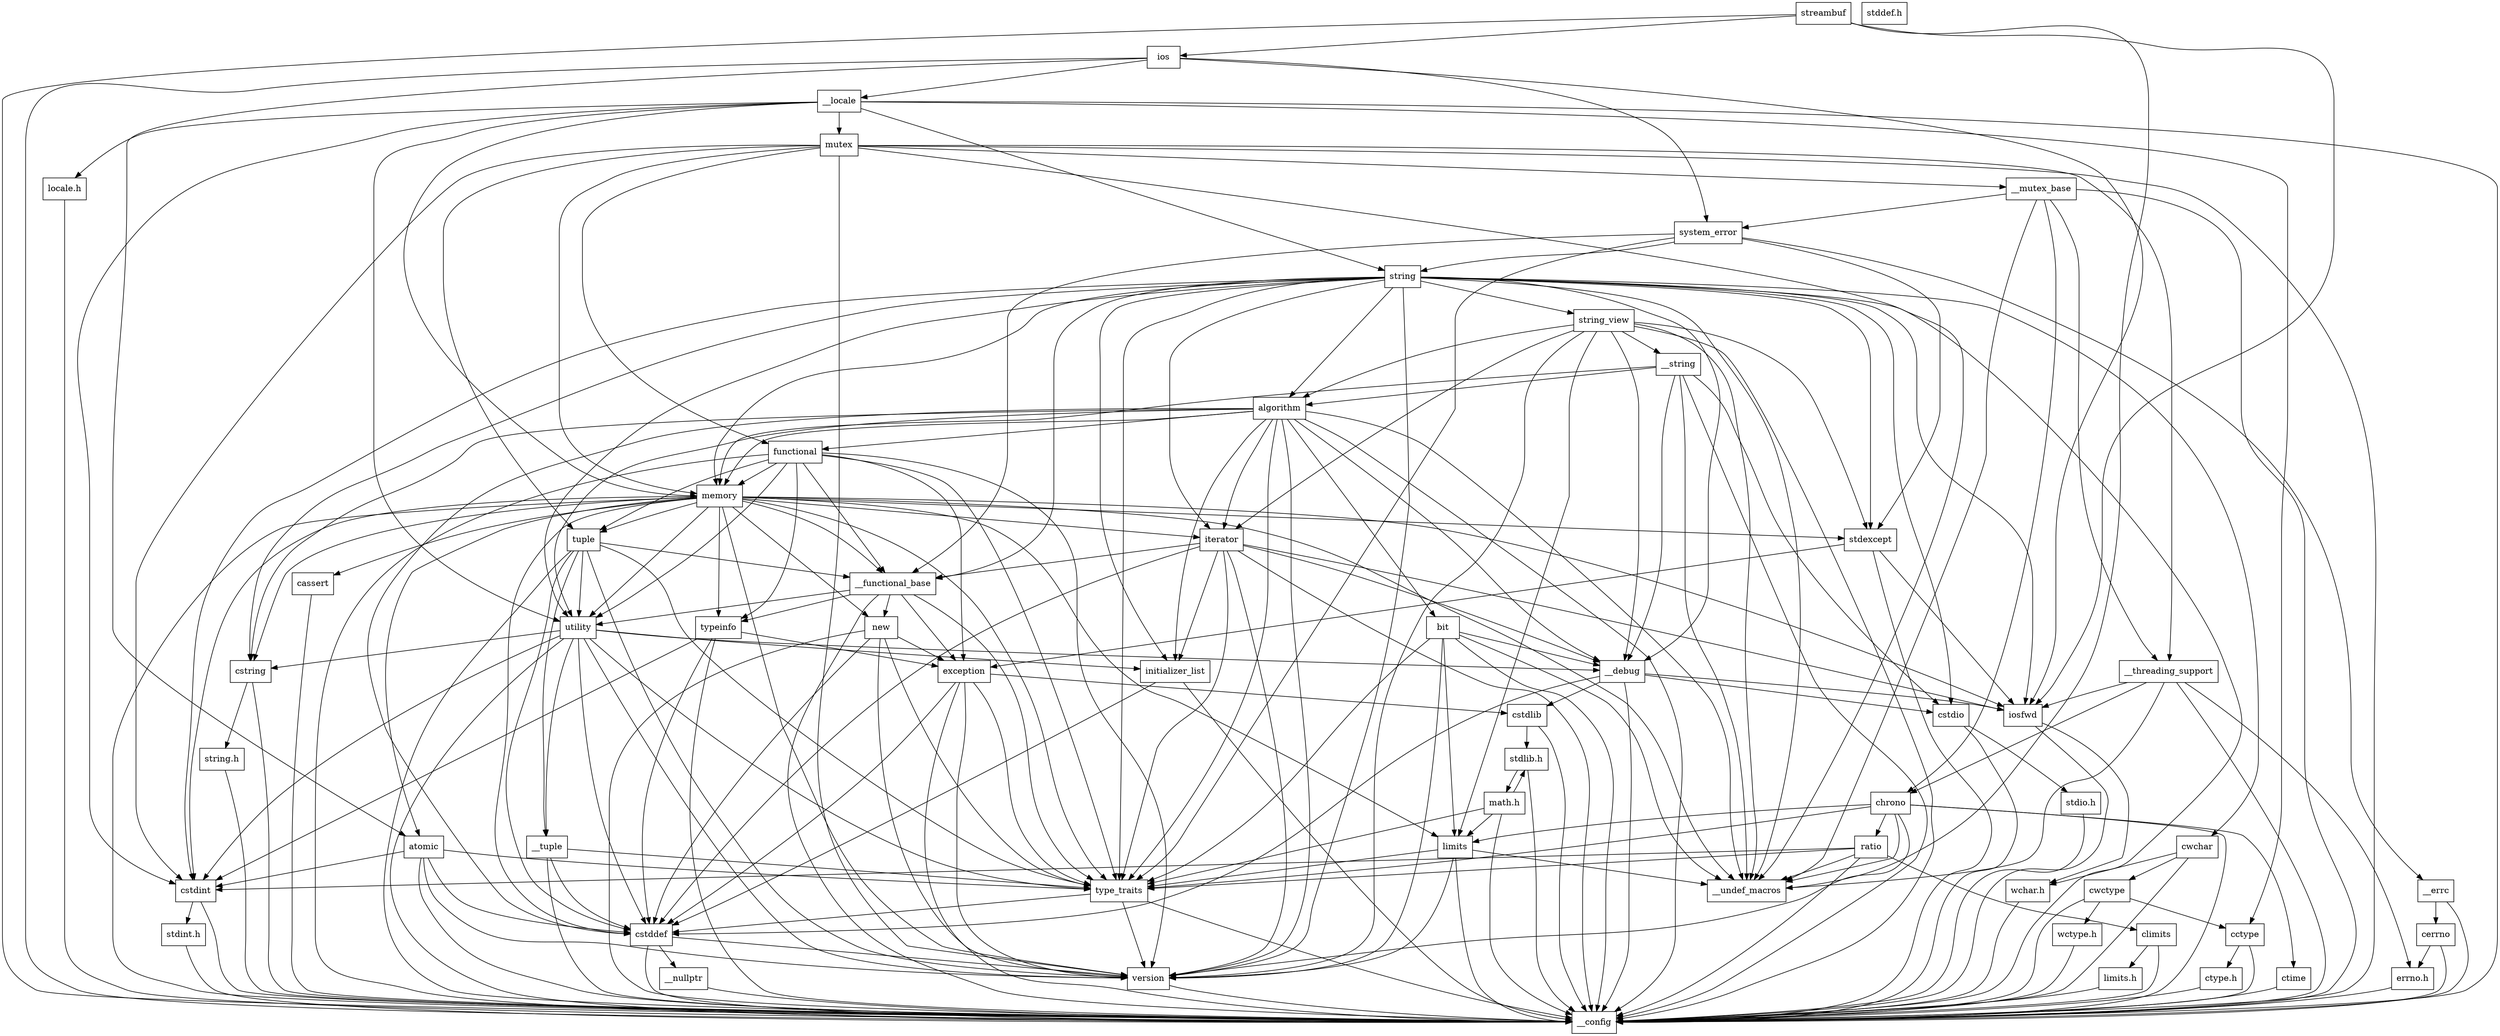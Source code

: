 digraph "dependencies" {
  header_1 [ shape="box", label="streambuf"];
  header_2 [ shape="box", label="__config"];
  header_11 [ shape="box", label="iosfwd"];
  header_12 [ shape="box", label="wchar.h"];
  header_17 [ shape="box", label="stddef.h"];
  header_28 [ shape="box", label="ios"];
  header_29 [ shape="box", label="__locale"];
  header_30 [ shape="box", label="string"];
  header_31 [ shape="box", label="string_view"];
  header_32 [ shape="box", label="__string"];
  header_33 [ shape="box", label="algorithm"];
  header_34 [ shape="box", label="initializer_list"];
  header_35 [ shape="box", label="cstddef"];
  header_36 [ shape="box", label="version"];
  header_38 [ shape="box", label="__nullptr"];
  header_39 [ shape="box", label="type_traits"];
  header_40 [ shape="box", label="cstring"];
  header_41 [ shape="box", label="string.h"];
  header_44 [ shape="box", label="utility"];
  header_45 [ shape="box", label="__tuple"];
  header_46 [ shape="box", label="cstdint"];
  header_47 [ shape="box", label="stdint.h"];
  header_54 [ shape="box", label="__debug"];
  header_55 [ shape="box", label="cstdlib"];
  header_56 [ shape="box", label="stdlib.h"];
  header_81 [ shape="box", label="math.h"];
  header_93 [ shape="box", label="limits"];
  header_94 [ shape="box", label="__undef_macros"];
  header_95 [ shape="box", label="cstdio"];
  header_96 [ shape="box", label="stdio.h"];
  header_105 [ shape="box", label="memory"];
  header_106 [ shape="box", label="typeinfo"];
  header_107 [ shape="box", label="exception"];
  header_108 [ shape="box", label="new"];
  header_109 [ shape="box", label="iterator"];
  header_110 [ shape="box", label="__functional_base"];
  header_111 [ shape="box", label="tuple"];
  header_112 [ shape="box", label="stdexcept"];
  header_113 [ shape="box", label="cassert"];
  header_115 [ shape="box", label="atomic"];
  header_116 [ shape="box", label="functional"];
  header_117 [ shape="box", label="bit"];
  header_118 [ shape="box", label="cwchar"];
  header_119 [ shape="box", label="cwctype"];
  header_120 [ shape="box", label="cctype"];
  header_121 [ shape="box", label="ctype.h"];
  header_123 [ shape="box", label="wctype.h"];
  header_126 [ shape="box", label="mutex"];
  header_127 [ shape="box", label="__mutex_base"];
  header_128 [ shape="box", label="chrono"];
  header_129 [ shape="box", label="ctime"];
  header_135 [ shape="box", label="ratio"];
  header_136 [ shape="box", label="climits"];
  header_137 [ shape="box", label="limits.h"];
  header_146 [ shape="box", label="system_error"];
  header_147 [ shape="box", label="__errc"];
  header_148 [ shape="box", label="cerrno"];
  header_149 [ shape="box", label="errno.h"];
  header_157 [ shape="box", label="__threading_support"];
  header_163 [ shape="box", label="locale.h"];
  header_11 -> header_2;
  header_11 -> header_12;
  header_120 -> header_2;
  header_120 -> header_121;
  header_36 -> header_2;
  header_45 -> header_2;
  header_45 -> header_35;
  header_45 -> header_39;
  header_113 -> header_2;
  header_146 -> header_147;
  header_146 -> header_39;
  header_146 -> header_112;
  header_146 -> header_110;
  header_146 -> header_30;
  header_93 -> header_2;
  header_93 -> header_39;
  header_93 -> header_94;
  header_93 -> header_36;
  header_12 -> header_2;
  header_137 -> header_2;
  header_126 -> header_2;
  header_126 -> header_127;
  header_126 -> header_46;
  header_126 -> header_116;
  header_126 -> header_105;
  header_126 -> header_111;
  header_126 -> header_36;
  header_126 -> header_157;
  header_126 -> header_94;
  header_81 -> header_2;
  header_81 -> header_56;
  header_81 -> header_39;
  header_81 -> header_93;
  header_163 -> header_2;
  header_46 -> header_2;
  header_46 -> header_47;
  header_109 -> header_2;
  header_109 -> header_11;
  header_109 -> header_110;
  header_109 -> header_39;
  header_109 -> header_35;
  header_109 -> header_34;
  header_109 -> header_36;
  header_109 -> header_54;
  header_135 -> header_2;
  header_135 -> header_46;
  header_135 -> header_136;
  header_135 -> header_39;
  header_135 -> header_94;
  header_107 -> header_2;
  header_107 -> header_35;
  header_107 -> header_55;
  header_107 -> header_39;
  header_107 -> header_36;
  header_136 -> header_2;
  header_136 -> header_137;
  header_112 -> header_2;
  header_112 -> header_107;
  header_112 -> header_11;
  header_108 -> header_2;
  header_108 -> header_107;
  header_108 -> header_39;
  header_108 -> header_35;
  header_108 -> header_36;
  header_31 -> header_2;
  header_31 -> header_32;
  header_31 -> header_33;
  header_31 -> header_109;
  header_31 -> header_93;
  header_31 -> header_112;
  header_31 -> header_36;
  header_31 -> header_54;
  header_31 -> header_94;
  header_47 -> header_2;
  header_110 -> header_2;
  header_110 -> header_39;
  header_110 -> header_106;
  header_110 -> header_107;
  header_110 -> header_108;
  header_110 -> header_44;
  header_28 -> header_2;
  header_28 -> header_11;
  header_28 -> header_29;
  header_28 -> header_146;
  header_28 -> header_115;
  header_34 -> header_2;
  header_34 -> header_35;
  header_147 -> header_2;
  header_147 -> header_148;
  header_35 -> header_2;
  header_35 -> header_36;
  header_35 -> header_38;
  header_44 -> header_2;
  header_44 -> header_45;
  header_44 -> header_39;
  header_44 -> header_34;
  header_44 -> header_35;
  header_44 -> header_40;
  header_44 -> header_46;
  header_44 -> header_36;
  header_44 -> header_54;
  header_32 -> header_2;
  header_32 -> header_33;
  header_32 -> header_95;
  header_32 -> header_105;
  header_32 -> header_54;
  header_32 -> header_94;
  header_39 -> header_2;
  header_39 -> header_35;
  header_39 -> header_36;
  header_30 -> header_2;
  header_30 -> header_31;
  header_30 -> header_11;
  header_30 -> header_40;
  header_30 -> header_95;
  header_30 -> header_118;
  header_30 -> header_33;
  header_30 -> header_109;
  header_30 -> header_44;
  header_30 -> header_105;
  header_30 -> header_112;
  header_30 -> header_39;
  header_30 -> header_34;
  header_30 -> header_110;
  header_30 -> header_36;
  header_30 -> header_46;
  header_30 -> header_54;
  header_30 -> header_94;
  header_106 -> header_2;
  header_106 -> header_107;
  header_106 -> header_35;
  header_106 -> header_46;
  header_123 -> header_2;
  header_148 -> header_2;
  header_148 -> header_149;
  header_118 -> header_2;
  header_118 -> header_119;
  header_118 -> header_12;
  header_121 -> header_2;
  header_115 -> header_2;
  header_115 -> header_35;
  header_115 -> header_46;
  header_115 -> header_39;
  header_115 -> header_36;
  header_40 -> header_2;
  header_40 -> header_41;
  header_54 -> header_2;
  header_54 -> header_11;
  header_54 -> header_55;
  header_54 -> header_95;
  header_54 -> header_35;
  header_119 -> header_2;
  header_119 -> header_120;
  header_119 -> header_123;
  header_95 -> header_2;
  header_95 -> header_96;
  header_41 -> header_2;
  header_1 -> header_2;
  header_1 -> header_11;
  header_1 -> header_28;
  header_1 -> header_94;
  header_105 -> header_2;
  header_105 -> header_39;
  header_105 -> header_106;
  header_105 -> header_35;
  header_105 -> header_46;
  header_105 -> header_108;
  header_105 -> header_44;
  header_105 -> header_93;
  header_105 -> header_109;
  header_105 -> header_110;
  header_105 -> header_11;
  header_105 -> header_111;
  header_105 -> header_112;
  header_105 -> header_40;
  header_105 -> header_113;
  header_105 -> header_115;
  header_105 -> header_36;
  header_105 -> header_94;
  header_29 -> header_2;
  header_29 -> header_30;
  header_29 -> header_105;
  header_29 -> header_44;
  header_29 -> header_126;
  header_29 -> header_46;
  header_29 -> header_120;
  header_29 -> header_163;
  header_96 -> header_2;
  header_111 -> header_2;
  header_111 -> header_45;
  header_111 -> header_35;
  header_111 -> header_39;
  header_111 -> header_110;
  header_111 -> header_44;
  header_111 -> header_36;
  header_149 -> header_2;
  header_38 -> header_2;
  header_129 -> header_2;
  header_157 -> header_2;
  header_157 -> header_128;
  header_157 -> header_11;
  header_157 -> header_149;
  header_157 -> header_94;
  header_127 -> header_2;
  header_127 -> header_128;
  header_127 -> header_146;
  header_127 -> header_157;
  header_127 -> header_94;
  header_55 -> header_2;
  header_55 -> header_56;
  header_128 -> header_2;
  header_128 -> header_129;
  header_128 -> header_39;
  header_128 -> header_135;
  header_128 -> header_93;
  header_128 -> header_36;
  header_128 -> header_94;
  header_117 -> header_2;
  header_117 -> header_93;
  header_117 -> header_39;
  header_117 -> header_36;
  header_117 -> header_54;
  header_117 -> header_94;
  header_33 -> header_2;
  header_33 -> header_34;
  header_33 -> header_39;
  header_33 -> header_40;
  header_33 -> header_44;
  header_33 -> header_105;
  header_33 -> header_116;
  header_33 -> header_109;
  header_33 -> header_35;
  header_33 -> header_117;
  header_33 -> header_36;
  header_33 -> header_54;
  header_33 -> header_94;
  header_116 -> header_2;
  header_116 -> header_39;
  header_116 -> header_106;
  header_116 -> header_107;
  header_116 -> header_105;
  header_116 -> header_111;
  header_116 -> header_44;
  header_116 -> header_36;
  header_116 -> header_110;
  header_56 -> header_2;
  header_56 -> header_81;
}